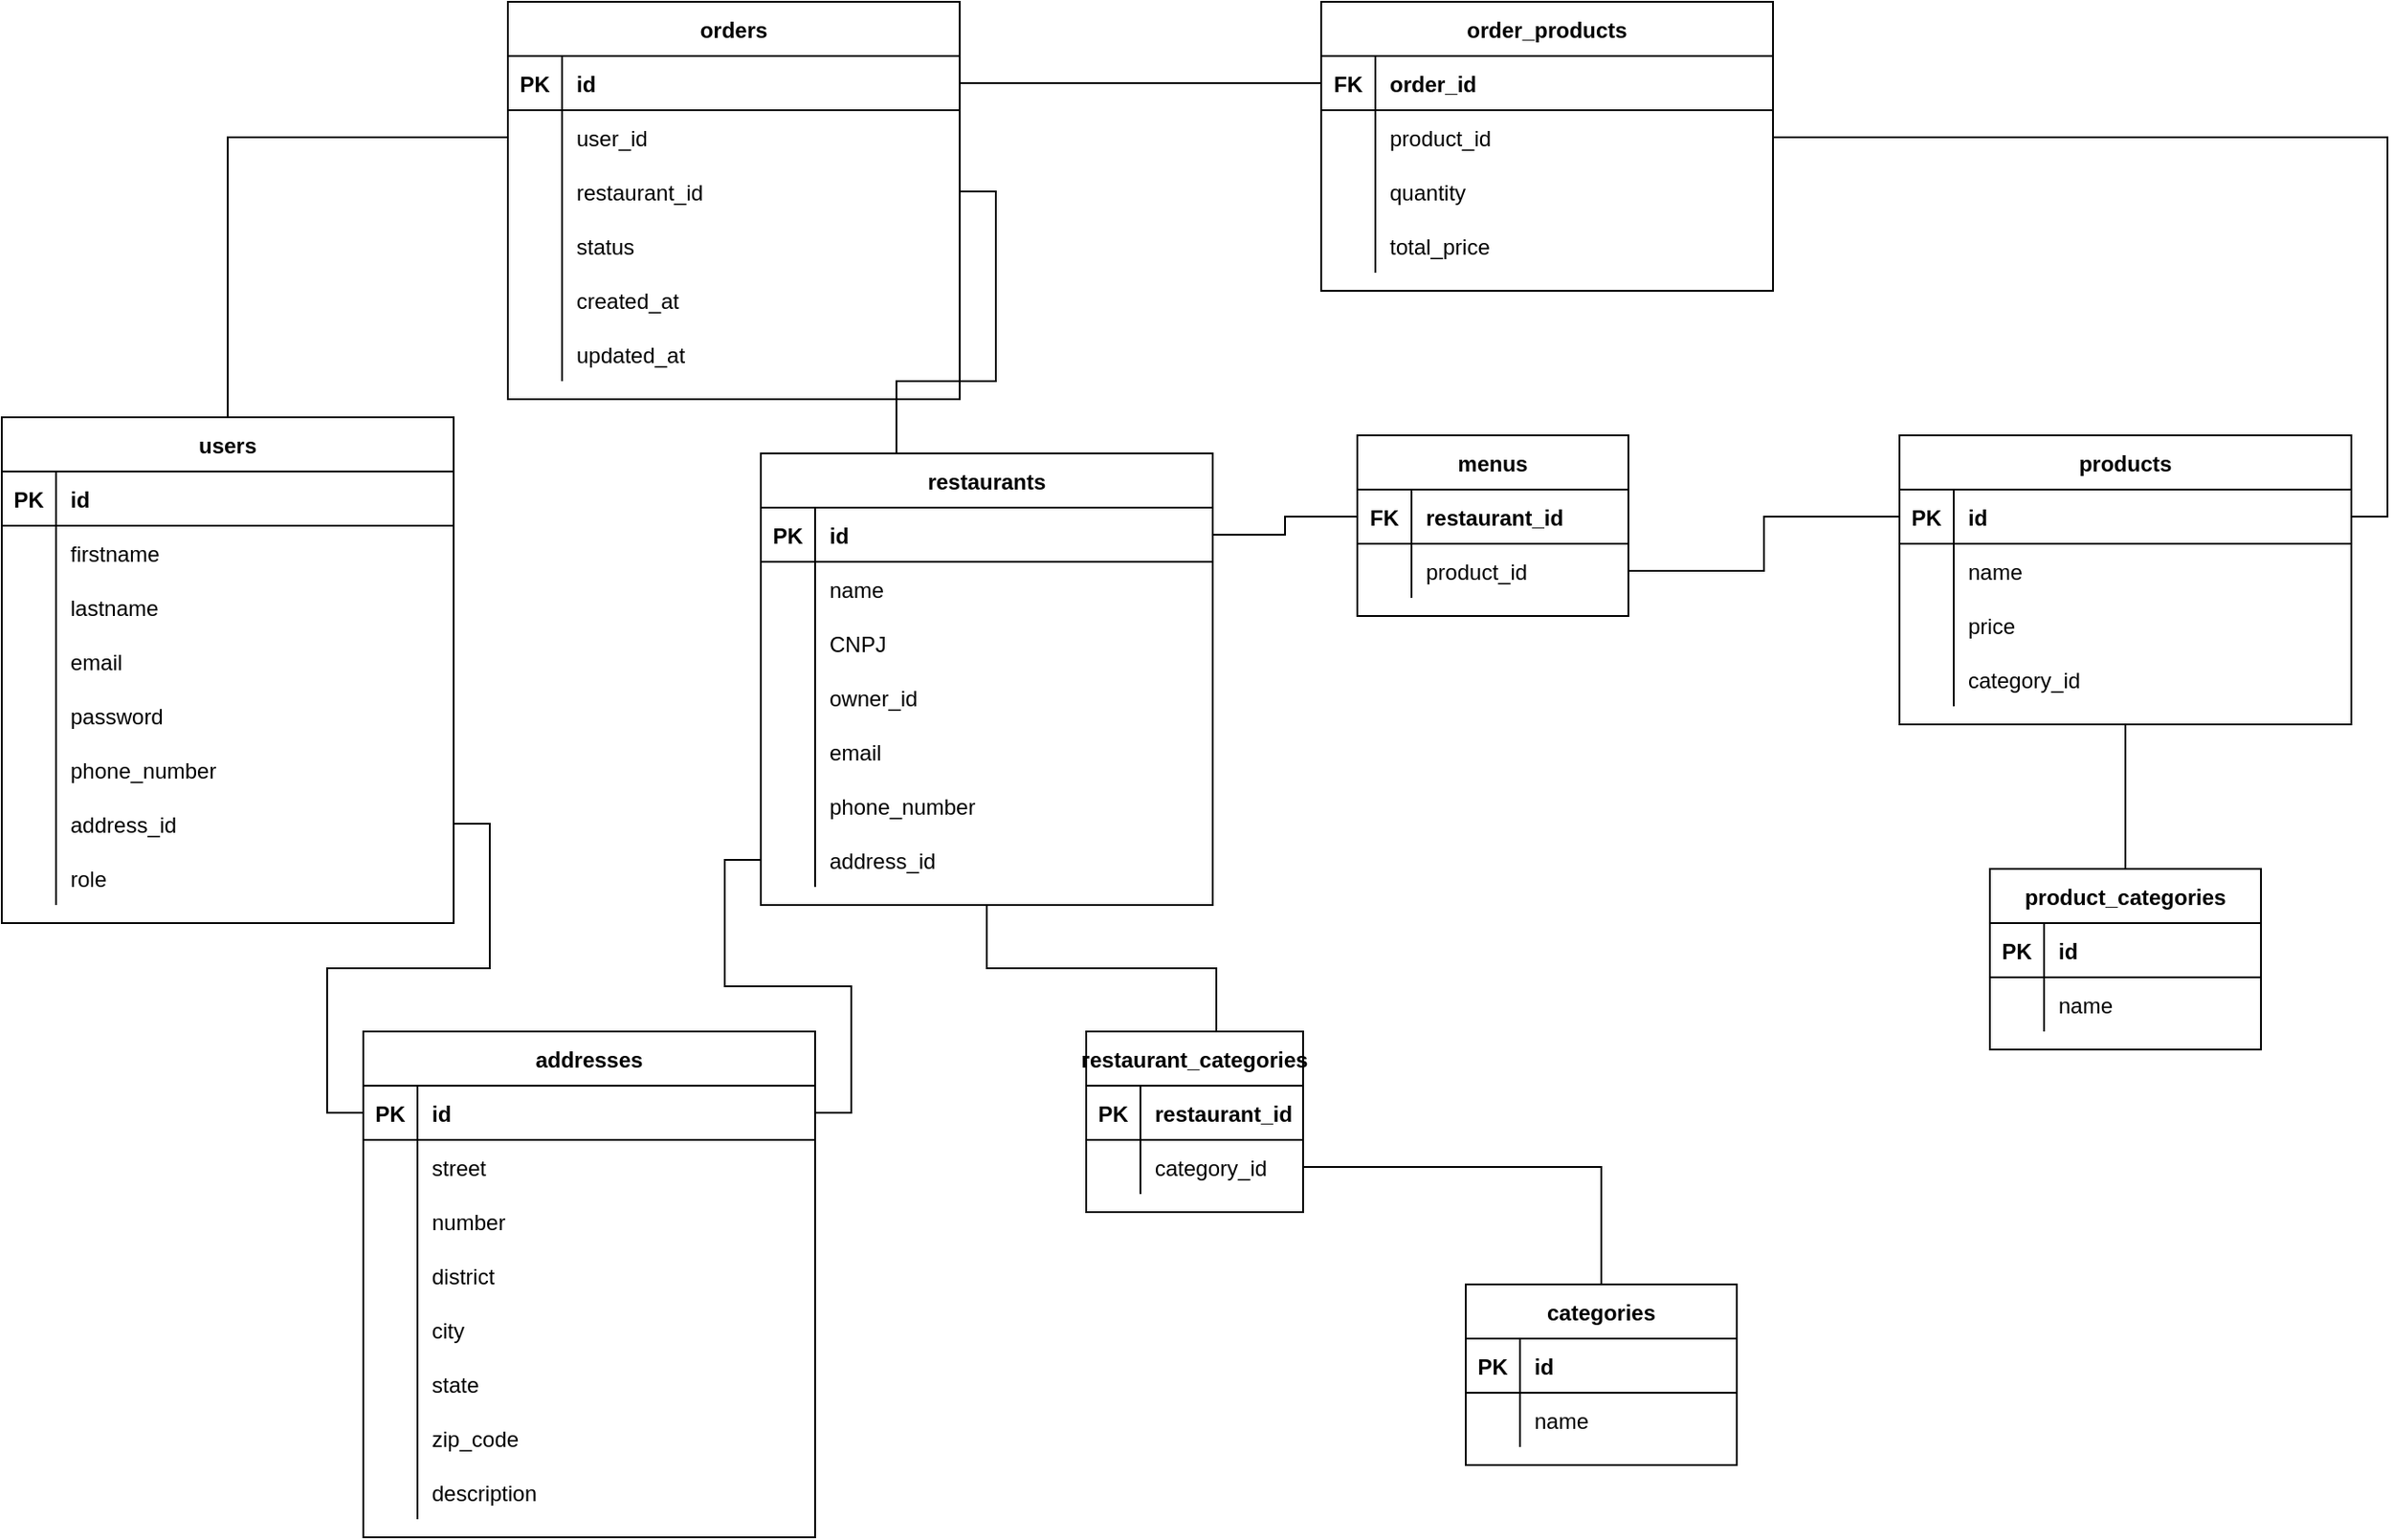 <mxfile version="20.3.0" type="device"><diagram id="R2lEEEUBdFMjLlhIrx00" name="Page-1"><mxGraphModel dx="1673" dy="2038" grid="1" gridSize="10" guides="1" tooltips="1" connect="1" arrows="1" fold="1" page="1" pageScale="1" pageWidth="850" pageHeight="1100" math="0" shadow="0" extFonts="Permanent Marker^https://fonts.googleapis.com/css?family=Permanent+Marker"><root><mxCell id="0"/><mxCell id="1" parent="0"/><mxCell id="rzgzileHoGZaPPYOaRxn-5" style="edgeStyle=orthogonalEdgeStyle;rounded=0;orthogonalLoop=1;jettySize=auto;html=1;exitX=0.5;exitY=0;exitDx=0;exitDy=0;entryX=0;entryY=0.5;entryDx=0;entryDy=0;endArrow=none;endFill=0;" parent="1" source="C-vyLk0tnHw3VtMMgP7b-23" target="EgEjOuMI5N8hyrf9EpRV-122" edge="1"><mxGeometry relative="1" as="geometry"/></mxCell><mxCell id="C-vyLk0tnHw3VtMMgP7b-23" value="users" style="shape=table;startSize=30;container=1;collapsible=1;childLayout=tableLayout;fixedRows=1;rowLines=0;fontStyle=1;align=center;resizeLast=1;" parent="1" vertex="1"><mxGeometry x="120" y="120" width="250" height="280" as="geometry"/></mxCell><mxCell id="C-vyLk0tnHw3VtMMgP7b-24" value="" style="shape=partialRectangle;collapsible=0;dropTarget=0;pointerEvents=0;fillColor=none;points=[[0,0.5],[1,0.5]];portConstraint=eastwest;top=0;left=0;right=0;bottom=1;" parent="C-vyLk0tnHw3VtMMgP7b-23" vertex="1"><mxGeometry y="30" width="250" height="30" as="geometry"/></mxCell><mxCell id="C-vyLk0tnHw3VtMMgP7b-25" value="PK" style="shape=partialRectangle;overflow=hidden;connectable=0;fillColor=none;top=0;left=0;bottom=0;right=0;fontStyle=1;" parent="C-vyLk0tnHw3VtMMgP7b-24" vertex="1"><mxGeometry width="30" height="30" as="geometry"><mxRectangle width="30" height="30" as="alternateBounds"/></mxGeometry></mxCell><mxCell id="C-vyLk0tnHw3VtMMgP7b-26" value="id" style="shape=partialRectangle;overflow=hidden;connectable=0;fillColor=none;top=0;left=0;bottom=0;right=0;align=left;spacingLeft=6;fontStyle=1;" parent="C-vyLk0tnHw3VtMMgP7b-24" vertex="1"><mxGeometry x="30" width="220" height="30" as="geometry"><mxRectangle width="220" height="30" as="alternateBounds"/></mxGeometry></mxCell><mxCell id="C-vyLk0tnHw3VtMMgP7b-27" value="" style="shape=partialRectangle;collapsible=0;dropTarget=0;pointerEvents=0;fillColor=none;points=[[0,0.5],[1,0.5]];portConstraint=eastwest;top=0;left=0;right=0;bottom=0;" parent="C-vyLk0tnHw3VtMMgP7b-23" vertex="1"><mxGeometry y="60" width="250" height="30" as="geometry"/></mxCell><mxCell id="C-vyLk0tnHw3VtMMgP7b-28" value="" style="shape=partialRectangle;overflow=hidden;connectable=0;fillColor=none;top=0;left=0;bottom=0;right=0;" parent="C-vyLk0tnHw3VtMMgP7b-27" vertex="1"><mxGeometry width="30" height="30" as="geometry"><mxRectangle width="30" height="30" as="alternateBounds"/></mxGeometry></mxCell><mxCell id="C-vyLk0tnHw3VtMMgP7b-29" value="firstname" style="shape=partialRectangle;overflow=hidden;connectable=0;fillColor=none;top=0;left=0;bottom=0;right=0;align=left;spacingLeft=6;" parent="C-vyLk0tnHw3VtMMgP7b-27" vertex="1"><mxGeometry x="30" width="220" height="30" as="geometry"><mxRectangle width="220" height="30" as="alternateBounds"/></mxGeometry></mxCell><mxCell id="EgEjOuMI5N8hyrf9EpRV-8" value="" style="shape=partialRectangle;collapsible=0;dropTarget=0;pointerEvents=0;fillColor=none;points=[[0,0.5],[1,0.5]];portConstraint=eastwest;top=0;left=0;right=0;bottom=0;" parent="C-vyLk0tnHw3VtMMgP7b-23" vertex="1"><mxGeometry y="90" width="250" height="30" as="geometry"/></mxCell><mxCell id="EgEjOuMI5N8hyrf9EpRV-9" value="" style="shape=partialRectangle;overflow=hidden;connectable=0;fillColor=none;top=0;left=0;bottom=0;right=0;" parent="EgEjOuMI5N8hyrf9EpRV-8" vertex="1"><mxGeometry width="30" height="30" as="geometry"><mxRectangle width="30" height="30" as="alternateBounds"/></mxGeometry></mxCell><mxCell id="EgEjOuMI5N8hyrf9EpRV-10" value="lastname" style="shape=partialRectangle;overflow=hidden;connectable=0;fillColor=none;top=0;left=0;bottom=0;right=0;align=left;spacingLeft=6;" parent="EgEjOuMI5N8hyrf9EpRV-8" vertex="1"><mxGeometry x="30" width="220" height="30" as="geometry"><mxRectangle width="220" height="30" as="alternateBounds"/></mxGeometry></mxCell><mxCell id="EgEjOuMI5N8hyrf9EpRV-14" value="" style="shape=partialRectangle;collapsible=0;dropTarget=0;pointerEvents=0;fillColor=none;points=[[0,0.5],[1,0.5]];portConstraint=eastwest;top=0;left=0;right=0;bottom=0;" parent="C-vyLk0tnHw3VtMMgP7b-23" vertex="1"><mxGeometry y="120" width="250" height="30" as="geometry"/></mxCell><mxCell id="EgEjOuMI5N8hyrf9EpRV-15" value="" style="shape=partialRectangle;overflow=hidden;connectable=0;fillColor=none;top=0;left=0;bottom=0;right=0;" parent="EgEjOuMI5N8hyrf9EpRV-14" vertex="1"><mxGeometry width="30" height="30" as="geometry"><mxRectangle width="30" height="30" as="alternateBounds"/></mxGeometry></mxCell><mxCell id="EgEjOuMI5N8hyrf9EpRV-16" value="email" style="shape=partialRectangle;overflow=hidden;connectable=0;fillColor=none;top=0;left=0;bottom=0;right=0;align=left;spacingLeft=6;" parent="EgEjOuMI5N8hyrf9EpRV-14" vertex="1"><mxGeometry x="30" width="220" height="30" as="geometry"><mxRectangle width="220" height="30" as="alternateBounds"/></mxGeometry></mxCell><mxCell id="EgEjOuMI5N8hyrf9EpRV-17" value="" style="shape=partialRectangle;collapsible=0;dropTarget=0;pointerEvents=0;fillColor=none;points=[[0,0.5],[1,0.5]];portConstraint=eastwest;top=0;left=0;right=0;bottom=0;" parent="C-vyLk0tnHw3VtMMgP7b-23" vertex="1"><mxGeometry y="150" width="250" height="30" as="geometry"/></mxCell><mxCell id="EgEjOuMI5N8hyrf9EpRV-18" value="" style="shape=partialRectangle;overflow=hidden;connectable=0;fillColor=none;top=0;left=0;bottom=0;right=0;" parent="EgEjOuMI5N8hyrf9EpRV-17" vertex="1"><mxGeometry width="30" height="30" as="geometry"><mxRectangle width="30" height="30" as="alternateBounds"/></mxGeometry></mxCell><mxCell id="EgEjOuMI5N8hyrf9EpRV-19" value="password" style="shape=partialRectangle;overflow=hidden;connectable=0;fillColor=none;top=0;left=0;bottom=0;right=0;align=left;spacingLeft=6;" parent="EgEjOuMI5N8hyrf9EpRV-17" vertex="1"><mxGeometry x="30" width="220" height="30" as="geometry"><mxRectangle width="220" height="30" as="alternateBounds"/></mxGeometry></mxCell><mxCell id="EgEjOuMI5N8hyrf9EpRV-67" value="" style="shape=partialRectangle;collapsible=0;dropTarget=0;pointerEvents=0;fillColor=none;points=[[0,0.5],[1,0.5]];portConstraint=eastwest;top=0;left=0;right=0;bottom=0;" parent="C-vyLk0tnHw3VtMMgP7b-23" vertex="1"><mxGeometry y="180" width="250" height="30" as="geometry"/></mxCell><mxCell id="EgEjOuMI5N8hyrf9EpRV-68" value="" style="shape=partialRectangle;overflow=hidden;connectable=0;fillColor=none;top=0;left=0;bottom=0;right=0;" parent="EgEjOuMI5N8hyrf9EpRV-67" vertex="1"><mxGeometry width="30" height="30" as="geometry"><mxRectangle width="30" height="30" as="alternateBounds"/></mxGeometry></mxCell><mxCell id="EgEjOuMI5N8hyrf9EpRV-69" value="phone_number" style="shape=partialRectangle;overflow=hidden;connectable=0;fillColor=none;top=0;left=0;bottom=0;right=0;align=left;spacingLeft=6;" parent="EgEjOuMI5N8hyrf9EpRV-67" vertex="1"><mxGeometry x="30" width="220" height="30" as="geometry"><mxRectangle width="220" height="30" as="alternateBounds"/></mxGeometry></mxCell><mxCell id="EgEjOuMI5N8hyrf9EpRV-20" value="" style="shape=partialRectangle;collapsible=0;dropTarget=0;pointerEvents=0;fillColor=none;points=[[0,0.5],[1,0.5]];portConstraint=eastwest;top=0;left=0;right=0;bottom=0;" parent="C-vyLk0tnHw3VtMMgP7b-23" vertex="1"><mxGeometry y="210" width="250" height="30" as="geometry"/></mxCell><mxCell id="EgEjOuMI5N8hyrf9EpRV-21" value="" style="shape=partialRectangle;overflow=hidden;connectable=0;fillColor=none;top=0;left=0;bottom=0;right=0;" parent="EgEjOuMI5N8hyrf9EpRV-20" vertex="1"><mxGeometry width="30" height="30" as="geometry"><mxRectangle width="30" height="30" as="alternateBounds"/></mxGeometry></mxCell><mxCell id="EgEjOuMI5N8hyrf9EpRV-22" value="address_id" style="shape=partialRectangle;overflow=hidden;connectable=0;fillColor=none;top=0;left=0;bottom=0;right=0;align=left;spacingLeft=6;" parent="EgEjOuMI5N8hyrf9EpRV-20" vertex="1"><mxGeometry x="30" width="220" height="30" as="geometry"><mxRectangle width="220" height="30" as="alternateBounds"/></mxGeometry></mxCell><mxCell id="EgEjOuMI5N8hyrf9EpRV-42" value="" style="shape=partialRectangle;collapsible=0;dropTarget=0;pointerEvents=0;fillColor=none;points=[[0,0.5],[1,0.5]];portConstraint=eastwest;top=0;left=0;right=0;bottom=0;" parent="C-vyLk0tnHw3VtMMgP7b-23" vertex="1"><mxGeometry y="240" width="250" height="30" as="geometry"/></mxCell><mxCell id="EgEjOuMI5N8hyrf9EpRV-43" value="" style="shape=partialRectangle;overflow=hidden;connectable=0;fillColor=none;top=0;left=0;bottom=0;right=0;" parent="EgEjOuMI5N8hyrf9EpRV-42" vertex="1"><mxGeometry width="30" height="30" as="geometry"><mxRectangle width="30" height="30" as="alternateBounds"/></mxGeometry></mxCell><mxCell id="EgEjOuMI5N8hyrf9EpRV-44" value="role" style="shape=partialRectangle;overflow=hidden;connectable=0;fillColor=none;top=0;left=0;bottom=0;right=0;align=left;spacingLeft=6;" parent="EgEjOuMI5N8hyrf9EpRV-42" vertex="1"><mxGeometry x="30" width="220" height="30" as="geometry"><mxRectangle width="220" height="30" as="alternateBounds"/></mxGeometry></mxCell><mxCell id="rzgzileHoGZaPPYOaRxn-4" style="edgeStyle=orthogonalEdgeStyle;rounded=0;orthogonalLoop=1;jettySize=auto;html=1;entryX=1;entryY=0.5;entryDx=0;entryDy=0;endArrow=none;endFill=0;" parent="1" source="EgEjOuMI5N8hyrf9EpRV-23" target="EgEjOuMI5N8hyrf9EpRV-125" edge="1"><mxGeometry relative="1" as="geometry"><Array as="points"><mxPoint x="615" y="100"/><mxPoint x="670" y="100"/><mxPoint x="670" y="-5"/></Array></mxGeometry></mxCell><mxCell id="EgEjOuMI5N8hyrf9EpRV-23" value="restaurants" style="shape=table;startSize=30;container=1;collapsible=1;childLayout=tableLayout;fixedRows=1;rowLines=0;fontStyle=1;align=center;resizeLast=1;" parent="1" vertex="1"><mxGeometry x="540" y="140" width="250" height="250" as="geometry"/></mxCell><mxCell id="EgEjOuMI5N8hyrf9EpRV-24" value="" style="shape=partialRectangle;collapsible=0;dropTarget=0;pointerEvents=0;fillColor=none;points=[[0,0.5],[1,0.5]];portConstraint=eastwest;top=0;left=0;right=0;bottom=1;" parent="EgEjOuMI5N8hyrf9EpRV-23" vertex="1"><mxGeometry y="30" width="250" height="30" as="geometry"/></mxCell><mxCell id="EgEjOuMI5N8hyrf9EpRV-25" value="PK" style="shape=partialRectangle;overflow=hidden;connectable=0;fillColor=none;top=0;left=0;bottom=0;right=0;fontStyle=1;" parent="EgEjOuMI5N8hyrf9EpRV-24" vertex="1"><mxGeometry width="30" height="30" as="geometry"><mxRectangle width="30" height="30" as="alternateBounds"/></mxGeometry></mxCell><mxCell id="EgEjOuMI5N8hyrf9EpRV-26" value="id" style="shape=partialRectangle;overflow=hidden;connectable=0;fillColor=none;top=0;left=0;bottom=0;right=0;align=left;spacingLeft=6;fontStyle=1;" parent="EgEjOuMI5N8hyrf9EpRV-24" vertex="1"><mxGeometry x="30" width="220" height="30" as="geometry"><mxRectangle width="220" height="30" as="alternateBounds"/></mxGeometry></mxCell><mxCell id="EgEjOuMI5N8hyrf9EpRV-27" value="" style="shape=partialRectangle;collapsible=0;dropTarget=0;pointerEvents=0;fillColor=none;points=[[0,0.5],[1,0.5]];portConstraint=eastwest;top=0;left=0;right=0;bottom=0;" parent="EgEjOuMI5N8hyrf9EpRV-23" vertex="1"><mxGeometry y="60" width="250" height="30" as="geometry"/></mxCell><mxCell id="EgEjOuMI5N8hyrf9EpRV-28" value="" style="shape=partialRectangle;overflow=hidden;connectable=0;fillColor=none;top=0;left=0;bottom=0;right=0;" parent="EgEjOuMI5N8hyrf9EpRV-27" vertex="1"><mxGeometry width="30" height="30" as="geometry"><mxRectangle width="30" height="30" as="alternateBounds"/></mxGeometry></mxCell><mxCell id="EgEjOuMI5N8hyrf9EpRV-29" value="name" style="shape=partialRectangle;overflow=hidden;connectable=0;fillColor=none;top=0;left=0;bottom=0;right=0;align=left;spacingLeft=6;" parent="EgEjOuMI5N8hyrf9EpRV-27" vertex="1"><mxGeometry x="30" width="220" height="30" as="geometry"><mxRectangle width="220" height="30" as="alternateBounds"/></mxGeometry></mxCell><mxCell id="H_uvwQgKl3v41xnYVBJ9-12" value="" style="shape=partialRectangle;collapsible=0;dropTarget=0;pointerEvents=0;fillColor=none;points=[[0,0.5],[1,0.5]];portConstraint=eastwest;top=0;left=0;right=0;bottom=0;" vertex="1" parent="EgEjOuMI5N8hyrf9EpRV-23"><mxGeometry y="90" width="250" height="30" as="geometry"/></mxCell><mxCell id="H_uvwQgKl3v41xnYVBJ9-13" value="" style="shape=partialRectangle;overflow=hidden;connectable=0;fillColor=none;top=0;left=0;bottom=0;right=0;" vertex="1" parent="H_uvwQgKl3v41xnYVBJ9-12"><mxGeometry width="30" height="30" as="geometry"><mxRectangle width="30" height="30" as="alternateBounds"/></mxGeometry></mxCell><mxCell id="H_uvwQgKl3v41xnYVBJ9-14" value="CNPJ" style="shape=partialRectangle;overflow=hidden;connectable=0;fillColor=none;top=0;left=0;bottom=0;right=0;align=left;spacingLeft=6;" vertex="1" parent="H_uvwQgKl3v41xnYVBJ9-12"><mxGeometry x="30" width="220" height="30" as="geometry"><mxRectangle width="220" height="30" as="alternateBounds"/></mxGeometry></mxCell><mxCell id="EgEjOuMI5N8hyrf9EpRV-30" value="" style="shape=partialRectangle;collapsible=0;dropTarget=0;pointerEvents=0;fillColor=none;points=[[0,0.5],[1,0.5]];portConstraint=eastwest;top=0;left=0;right=0;bottom=0;" parent="EgEjOuMI5N8hyrf9EpRV-23" vertex="1"><mxGeometry y="120" width="250" height="30" as="geometry"/></mxCell><mxCell id="EgEjOuMI5N8hyrf9EpRV-31" value="" style="shape=partialRectangle;overflow=hidden;connectable=0;fillColor=none;top=0;left=0;bottom=0;right=0;" parent="EgEjOuMI5N8hyrf9EpRV-30" vertex="1"><mxGeometry width="30" height="30" as="geometry"><mxRectangle width="30" height="30" as="alternateBounds"/></mxGeometry></mxCell><mxCell id="EgEjOuMI5N8hyrf9EpRV-32" value="owner_id" style="shape=partialRectangle;overflow=hidden;connectable=0;fillColor=none;top=0;left=0;bottom=0;right=0;align=left;spacingLeft=6;" parent="EgEjOuMI5N8hyrf9EpRV-30" vertex="1"><mxGeometry x="30" width="220" height="30" as="geometry"><mxRectangle width="220" height="30" as="alternateBounds"/></mxGeometry></mxCell><mxCell id="EgEjOuMI5N8hyrf9EpRV-33" value="" style="shape=partialRectangle;collapsible=0;dropTarget=0;pointerEvents=0;fillColor=none;points=[[0,0.5],[1,0.5]];portConstraint=eastwest;top=0;left=0;right=0;bottom=0;" parent="EgEjOuMI5N8hyrf9EpRV-23" vertex="1"><mxGeometry y="150" width="250" height="30" as="geometry"/></mxCell><mxCell id="EgEjOuMI5N8hyrf9EpRV-34" value="" style="shape=partialRectangle;overflow=hidden;connectable=0;fillColor=none;top=0;left=0;bottom=0;right=0;" parent="EgEjOuMI5N8hyrf9EpRV-33" vertex="1"><mxGeometry width="30" height="30" as="geometry"><mxRectangle width="30" height="30" as="alternateBounds"/></mxGeometry></mxCell><mxCell id="EgEjOuMI5N8hyrf9EpRV-35" value="email" style="shape=partialRectangle;overflow=hidden;connectable=0;fillColor=none;top=0;left=0;bottom=0;right=0;align=left;spacingLeft=6;" parent="EgEjOuMI5N8hyrf9EpRV-33" vertex="1"><mxGeometry x="30" width="220" height="30" as="geometry"><mxRectangle width="220" height="30" as="alternateBounds"/></mxGeometry></mxCell><mxCell id="EgEjOuMI5N8hyrf9EpRV-36" value="" style="shape=partialRectangle;collapsible=0;dropTarget=0;pointerEvents=0;fillColor=none;points=[[0,0.5],[1,0.5]];portConstraint=eastwest;top=0;left=0;right=0;bottom=0;" parent="EgEjOuMI5N8hyrf9EpRV-23" vertex="1"><mxGeometry y="180" width="250" height="30" as="geometry"/></mxCell><mxCell id="EgEjOuMI5N8hyrf9EpRV-37" value="" style="shape=partialRectangle;overflow=hidden;connectable=0;fillColor=none;top=0;left=0;bottom=0;right=0;" parent="EgEjOuMI5N8hyrf9EpRV-36" vertex="1"><mxGeometry width="30" height="30" as="geometry"><mxRectangle width="30" height="30" as="alternateBounds"/></mxGeometry></mxCell><mxCell id="EgEjOuMI5N8hyrf9EpRV-38" value="phone_number" style="shape=partialRectangle;overflow=hidden;connectable=0;fillColor=none;top=0;left=0;bottom=0;right=0;align=left;spacingLeft=6;" parent="EgEjOuMI5N8hyrf9EpRV-36" vertex="1"><mxGeometry x="30" width="220" height="30" as="geometry"><mxRectangle width="220" height="30" as="alternateBounds"/></mxGeometry></mxCell><mxCell id="EgEjOuMI5N8hyrf9EpRV-39" value="" style="shape=partialRectangle;collapsible=0;dropTarget=0;pointerEvents=0;fillColor=none;points=[[0,0.5],[1,0.5]];portConstraint=eastwest;top=0;left=0;right=0;bottom=0;" parent="EgEjOuMI5N8hyrf9EpRV-23" vertex="1"><mxGeometry y="210" width="250" height="30" as="geometry"/></mxCell><mxCell id="EgEjOuMI5N8hyrf9EpRV-40" value="" style="shape=partialRectangle;overflow=hidden;connectable=0;fillColor=none;top=0;left=0;bottom=0;right=0;" parent="EgEjOuMI5N8hyrf9EpRV-39" vertex="1"><mxGeometry width="30" height="30" as="geometry"><mxRectangle width="30" height="30" as="alternateBounds"/></mxGeometry></mxCell><mxCell id="EgEjOuMI5N8hyrf9EpRV-41" value="address_id" style="shape=partialRectangle;overflow=hidden;connectable=0;fillColor=none;top=0;left=0;bottom=0;right=0;align=left;spacingLeft=6;" parent="EgEjOuMI5N8hyrf9EpRV-39" vertex="1"><mxGeometry x="30" width="220" height="30" as="geometry"><mxRectangle width="220" height="30" as="alternateBounds"/></mxGeometry></mxCell><mxCell id="EgEjOuMI5N8hyrf9EpRV-45" value="addresses" style="shape=table;startSize=30;container=1;collapsible=1;childLayout=tableLayout;fixedRows=1;rowLines=0;fontStyle=1;align=center;resizeLast=1;" parent="1" vertex="1"><mxGeometry x="320" y="460" width="250" height="280" as="geometry"/></mxCell><mxCell id="EgEjOuMI5N8hyrf9EpRV-46" value="" style="shape=partialRectangle;collapsible=0;dropTarget=0;pointerEvents=0;fillColor=none;points=[[0,0.5],[1,0.5]];portConstraint=eastwest;top=0;left=0;right=0;bottom=1;" parent="EgEjOuMI5N8hyrf9EpRV-45" vertex="1"><mxGeometry y="30" width="250" height="30" as="geometry"/></mxCell><mxCell id="EgEjOuMI5N8hyrf9EpRV-47" value="PK" style="shape=partialRectangle;overflow=hidden;connectable=0;fillColor=none;top=0;left=0;bottom=0;right=0;fontStyle=1;" parent="EgEjOuMI5N8hyrf9EpRV-46" vertex="1"><mxGeometry width="30" height="30" as="geometry"><mxRectangle width="30" height="30" as="alternateBounds"/></mxGeometry></mxCell><mxCell id="EgEjOuMI5N8hyrf9EpRV-48" value="id" style="shape=partialRectangle;overflow=hidden;connectable=0;fillColor=none;top=0;left=0;bottom=0;right=0;align=left;spacingLeft=6;fontStyle=1;" parent="EgEjOuMI5N8hyrf9EpRV-46" vertex="1"><mxGeometry x="30" width="220" height="30" as="geometry"><mxRectangle width="220" height="30" as="alternateBounds"/></mxGeometry></mxCell><mxCell id="EgEjOuMI5N8hyrf9EpRV-49" value="" style="shape=partialRectangle;collapsible=0;dropTarget=0;pointerEvents=0;fillColor=none;points=[[0,0.5],[1,0.5]];portConstraint=eastwest;top=0;left=0;right=0;bottom=0;" parent="EgEjOuMI5N8hyrf9EpRV-45" vertex="1"><mxGeometry y="60" width="250" height="30" as="geometry"/></mxCell><mxCell id="EgEjOuMI5N8hyrf9EpRV-50" value="" style="shape=partialRectangle;overflow=hidden;connectable=0;fillColor=none;top=0;left=0;bottom=0;right=0;" parent="EgEjOuMI5N8hyrf9EpRV-49" vertex="1"><mxGeometry width="30" height="30" as="geometry"><mxRectangle width="30" height="30" as="alternateBounds"/></mxGeometry></mxCell><mxCell id="EgEjOuMI5N8hyrf9EpRV-51" value="street" style="shape=partialRectangle;overflow=hidden;connectable=0;fillColor=none;top=0;left=0;bottom=0;right=0;align=left;spacingLeft=6;" parent="EgEjOuMI5N8hyrf9EpRV-49" vertex="1"><mxGeometry x="30" width="220" height="30" as="geometry"><mxRectangle width="220" height="30" as="alternateBounds"/></mxGeometry></mxCell><mxCell id="EgEjOuMI5N8hyrf9EpRV-52" value="" style="shape=partialRectangle;collapsible=0;dropTarget=0;pointerEvents=0;fillColor=none;points=[[0,0.5],[1,0.5]];portConstraint=eastwest;top=0;left=0;right=0;bottom=0;" parent="EgEjOuMI5N8hyrf9EpRV-45" vertex="1"><mxGeometry y="90" width="250" height="30" as="geometry"/></mxCell><mxCell id="EgEjOuMI5N8hyrf9EpRV-53" value="" style="shape=partialRectangle;overflow=hidden;connectable=0;fillColor=none;top=0;left=0;bottom=0;right=0;" parent="EgEjOuMI5N8hyrf9EpRV-52" vertex="1"><mxGeometry width="30" height="30" as="geometry"><mxRectangle width="30" height="30" as="alternateBounds"/></mxGeometry></mxCell><mxCell id="EgEjOuMI5N8hyrf9EpRV-54" value="number" style="shape=partialRectangle;overflow=hidden;connectable=0;fillColor=none;top=0;left=0;bottom=0;right=0;align=left;spacingLeft=6;" parent="EgEjOuMI5N8hyrf9EpRV-52" vertex="1"><mxGeometry x="30" width="220" height="30" as="geometry"><mxRectangle width="220" height="30" as="alternateBounds"/></mxGeometry></mxCell><mxCell id="EgEjOuMI5N8hyrf9EpRV-55" value="" style="shape=partialRectangle;collapsible=0;dropTarget=0;pointerEvents=0;fillColor=none;points=[[0,0.5],[1,0.5]];portConstraint=eastwest;top=0;left=0;right=0;bottom=0;" parent="EgEjOuMI5N8hyrf9EpRV-45" vertex="1"><mxGeometry y="120" width="250" height="30" as="geometry"/></mxCell><mxCell id="EgEjOuMI5N8hyrf9EpRV-56" value="" style="shape=partialRectangle;overflow=hidden;connectable=0;fillColor=none;top=0;left=0;bottom=0;right=0;" parent="EgEjOuMI5N8hyrf9EpRV-55" vertex="1"><mxGeometry width="30" height="30" as="geometry"><mxRectangle width="30" height="30" as="alternateBounds"/></mxGeometry></mxCell><mxCell id="EgEjOuMI5N8hyrf9EpRV-57" value="district" style="shape=partialRectangle;overflow=hidden;connectable=0;fillColor=none;top=0;left=0;bottom=0;right=0;align=left;spacingLeft=6;" parent="EgEjOuMI5N8hyrf9EpRV-55" vertex="1"><mxGeometry x="30" width="220" height="30" as="geometry"><mxRectangle width="220" height="30" as="alternateBounds"/></mxGeometry></mxCell><mxCell id="EgEjOuMI5N8hyrf9EpRV-58" value="" style="shape=partialRectangle;collapsible=0;dropTarget=0;pointerEvents=0;fillColor=none;points=[[0,0.5],[1,0.5]];portConstraint=eastwest;top=0;left=0;right=0;bottom=0;" parent="EgEjOuMI5N8hyrf9EpRV-45" vertex="1"><mxGeometry y="150" width="250" height="30" as="geometry"/></mxCell><mxCell id="EgEjOuMI5N8hyrf9EpRV-59" value="" style="shape=partialRectangle;overflow=hidden;connectable=0;fillColor=none;top=0;left=0;bottom=0;right=0;" parent="EgEjOuMI5N8hyrf9EpRV-58" vertex="1"><mxGeometry width="30" height="30" as="geometry"><mxRectangle width="30" height="30" as="alternateBounds"/></mxGeometry></mxCell><mxCell id="EgEjOuMI5N8hyrf9EpRV-60" value="city" style="shape=partialRectangle;overflow=hidden;connectable=0;fillColor=none;top=0;left=0;bottom=0;right=0;align=left;spacingLeft=6;" parent="EgEjOuMI5N8hyrf9EpRV-58" vertex="1"><mxGeometry x="30" width="220" height="30" as="geometry"><mxRectangle width="220" height="30" as="alternateBounds"/></mxGeometry></mxCell><mxCell id="EgEjOuMI5N8hyrf9EpRV-61" value="" style="shape=partialRectangle;collapsible=0;dropTarget=0;pointerEvents=0;fillColor=none;points=[[0,0.5],[1,0.5]];portConstraint=eastwest;top=0;left=0;right=0;bottom=0;" parent="EgEjOuMI5N8hyrf9EpRV-45" vertex="1"><mxGeometry y="180" width="250" height="30" as="geometry"/></mxCell><mxCell id="EgEjOuMI5N8hyrf9EpRV-62" value="" style="shape=partialRectangle;overflow=hidden;connectable=0;fillColor=none;top=0;left=0;bottom=0;right=0;" parent="EgEjOuMI5N8hyrf9EpRV-61" vertex="1"><mxGeometry width="30" height="30" as="geometry"><mxRectangle width="30" height="30" as="alternateBounds"/></mxGeometry></mxCell><mxCell id="EgEjOuMI5N8hyrf9EpRV-63" value="state" style="shape=partialRectangle;overflow=hidden;connectable=0;fillColor=none;top=0;left=0;bottom=0;right=0;align=left;spacingLeft=6;" parent="EgEjOuMI5N8hyrf9EpRV-61" vertex="1"><mxGeometry x="30" width="220" height="30" as="geometry"><mxRectangle width="220" height="30" as="alternateBounds"/></mxGeometry></mxCell><mxCell id="H_uvwQgKl3v41xnYVBJ9-1" value="" style="shape=partialRectangle;collapsible=0;dropTarget=0;pointerEvents=0;fillColor=none;points=[[0,0.5],[1,0.5]];portConstraint=eastwest;top=0;left=0;right=0;bottom=0;" vertex="1" parent="EgEjOuMI5N8hyrf9EpRV-45"><mxGeometry y="210" width="250" height="30" as="geometry"/></mxCell><mxCell id="H_uvwQgKl3v41xnYVBJ9-2" value="" style="shape=partialRectangle;overflow=hidden;connectable=0;fillColor=none;top=0;left=0;bottom=0;right=0;" vertex="1" parent="H_uvwQgKl3v41xnYVBJ9-1"><mxGeometry width="30" height="30" as="geometry"><mxRectangle width="30" height="30" as="alternateBounds"/></mxGeometry></mxCell><mxCell id="H_uvwQgKl3v41xnYVBJ9-3" value="zip_code" style="shape=partialRectangle;overflow=hidden;connectable=0;fillColor=none;top=0;left=0;bottom=0;right=0;align=left;spacingLeft=6;" vertex="1" parent="H_uvwQgKl3v41xnYVBJ9-1"><mxGeometry x="30" width="220" height="30" as="geometry"><mxRectangle width="220" height="30" as="alternateBounds"/></mxGeometry></mxCell><mxCell id="EgEjOuMI5N8hyrf9EpRV-64" value="" style="shape=partialRectangle;collapsible=0;dropTarget=0;pointerEvents=0;fillColor=none;points=[[0,0.5],[1,0.5]];portConstraint=eastwest;top=0;left=0;right=0;bottom=0;" parent="EgEjOuMI5N8hyrf9EpRV-45" vertex="1"><mxGeometry y="240" width="250" height="30" as="geometry"/></mxCell><mxCell id="EgEjOuMI5N8hyrf9EpRV-65" value="" style="shape=partialRectangle;overflow=hidden;connectable=0;fillColor=none;top=0;left=0;bottom=0;right=0;" parent="EgEjOuMI5N8hyrf9EpRV-64" vertex="1"><mxGeometry width="30" height="30" as="geometry"><mxRectangle width="30" height="30" as="alternateBounds"/></mxGeometry></mxCell><mxCell id="EgEjOuMI5N8hyrf9EpRV-66" value="description" style="shape=partialRectangle;overflow=hidden;connectable=0;fillColor=none;top=0;left=0;bottom=0;right=0;align=left;spacingLeft=6;" parent="EgEjOuMI5N8hyrf9EpRV-64" vertex="1"><mxGeometry x="30" width="220" height="30" as="geometry"><mxRectangle width="220" height="30" as="alternateBounds"/></mxGeometry></mxCell><mxCell id="EgEjOuMI5N8hyrf9EpRV-70" value="menus" style="shape=table;startSize=30;container=1;collapsible=1;childLayout=tableLayout;fixedRows=1;rowLines=0;fontStyle=1;align=center;resizeLast=1;" parent="1" vertex="1"><mxGeometry x="870" y="130" width="150.0" height="100" as="geometry"/></mxCell><mxCell id="EgEjOuMI5N8hyrf9EpRV-71" value="" style="shape=partialRectangle;collapsible=0;dropTarget=0;pointerEvents=0;fillColor=none;points=[[0,0.5],[1,0.5]];portConstraint=eastwest;top=0;left=0;right=0;bottom=1;" parent="EgEjOuMI5N8hyrf9EpRV-70" vertex="1"><mxGeometry y="30" width="150.0" height="30" as="geometry"/></mxCell><mxCell id="EgEjOuMI5N8hyrf9EpRV-72" value="FK" style="shape=partialRectangle;overflow=hidden;connectable=0;fillColor=none;top=0;left=0;bottom=0;right=0;fontStyle=1;" parent="EgEjOuMI5N8hyrf9EpRV-71" vertex="1"><mxGeometry width="30" height="30" as="geometry"><mxRectangle width="30" height="30" as="alternateBounds"/></mxGeometry></mxCell><mxCell id="EgEjOuMI5N8hyrf9EpRV-73" value="restaurant_id" style="shape=partialRectangle;overflow=hidden;connectable=0;fillColor=none;top=0;left=0;bottom=0;right=0;align=left;spacingLeft=6;fontStyle=1;" parent="EgEjOuMI5N8hyrf9EpRV-71" vertex="1"><mxGeometry x="30" width="120.0" height="30" as="geometry"><mxRectangle width="120.0" height="30" as="alternateBounds"/></mxGeometry></mxCell><mxCell id="EgEjOuMI5N8hyrf9EpRV-74" value="" style="shape=partialRectangle;collapsible=0;dropTarget=0;pointerEvents=0;fillColor=none;points=[[0,0.5],[1,0.5]];portConstraint=eastwest;top=0;left=0;right=0;bottom=0;" parent="EgEjOuMI5N8hyrf9EpRV-70" vertex="1"><mxGeometry y="60" width="150.0" height="30" as="geometry"/></mxCell><mxCell id="EgEjOuMI5N8hyrf9EpRV-75" value="" style="shape=partialRectangle;overflow=hidden;connectable=0;fillColor=none;top=0;left=0;bottom=0;right=0;" parent="EgEjOuMI5N8hyrf9EpRV-74" vertex="1"><mxGeometry width="30" height="30" as="geometry"><mxRectangle width="30" height="30" as="alternateBounds"/></mxGeometry></mxCell><mxCell id="EgEjOuMI5N8hyrf9EpRV-76" value="product_id" style="shape=partialRectangle;overflow=hidden;connectable=0;fillColor=none;top=0;left=0;bottom=0;right=0;align=left;spacingLeft=6;" parent="EgEjOuMI5N8hyrf9EpRV-74" vertex="1"><mxGeometry x="30" width="120.0" height="30" as="geometry"><mxRectangle width="120.0" height="30" as="alternateBounds"/></mxGeometry></mxCell><mxCell id="EgEjOuMI5N8hyrf9EpRV-93" value="order_products" style="shape=table;startSize=30;container=1;collapsible=1;childLayout=tableLayout;fixedRows=1;rowLines=0;fontStyle=1;align=center;resizeLast=1;" parent="1" vertex="1"><mxGeometry x="850" y="-110" width="250" height="160" as="geometry"/></mxCell><mxCell id="EgEjOuMI5N8hyrf9EpRV-94" value="" style="shape=partialRectangle;collapsible=0;dropTarget=0;pointerEvents=0;fillColor=none;points=[[0,0.5],[1,0.5]];portConstraint=eastwest;top=0;left=0;right=0;bottom=1;" parent="EgEjOuMI5N8hyrf9EpRV-93" vertex="1"><mxGeometry y="30" width="250" height="30" as="geometry"/></mxCell><mxCell id="EgEjOuMI5N8hyrf9EpRV-95" value="FK" style="shape=partialRectangle;overflow=hidden;connectable=0;fillColor=none;top=0;left=0;bottom=0;right=0;fontStyle=1;" parent="EgEjOuMI5N8hyrf9EpRV-94" vertex="1"><mxGeometry width="30" height="30" as="geometry"><mxRectangle width="30" height="30" as="alternateBounds"/></mxGeometry></mxCell><mxCell id="EgEjOuMI5N8hyrf9EpRV-96" value="order_id" style="shape=partialRectangle;overflow=hidden;connectable=0;fillColor=none;top=0;left=0;bottom=0;right=0;align=left;spacingLeft=6;fontStyle=1;" parent="EgEjOuMI5N8hyrf9EpRV-94" vertex="1"><mxGeometry x="30" width="220" height="30" as="geometry"><mxRectangle width="220" height="30" as="alternateBounds"/></mxGeometry></mxCell><mxCell id="EgEjOuMI5N8hyrf9EpRV-97" value="" style="shape=partialRectangle;collapsible=0;dropTarget=0;pointerEvents=0;fillColor=none;points=[[0,0.5],[1,0.5]];portConstraint=eastwest;top=0;left=0;right=0;bottom=0;" parent="EgEjOuMI5N8hyrf9EpRV-93" vertex="1"><mxGeometry y="60" width="250" height="30" as="geometry"/></mxCell><mxCell id="EgEjOuMI5N8hyrf9EpRV-98" value="" style="shape=partialRectangle;overflow=hidden;connectable=0;fillColor=none;top=0;left=0;bottom=0;right=0;" parent="EgEjOuMI5N8hyrf9EpRV-97" vertex="1"><mxGeometry width="30" height="30" as="geometry"><mxRectangle width="30" height="30" as="alternateBounds"/></mxGeometry></mxCell><mxCell id="EgEjOuMI5N8hyrf9EpRV-99" value="product_id" style="shape=partialRectangle;overflow=hidden;connectable=0;fillColor=none;top=0;left=0;bottom=0;right=0;align=left;spacingLeft=6;" parent="EgEjOuMI5N8hyrf9EpRV-97" vertex="1"><mxGeometry x="30" width="220" height="30" as="geometry"><mxRectangle width="220" height="30" as="alternateBounds"/></mxGeometry></mxCell><mxCell id="EgEjOuMI5N8hyrf9EpRV-100" value="" style="shape=partialRectangle;collapsible=0;dropTarget=0;pointerEvents=0;fillColor=none;points=[[0,0.5],[1,0.5]];portConstraint=eastwest;top=0;left=0;right=0;bottom=0;" parent="EgEjOuMI5N8hyrf9EpRV-93" vertex="1"><mxGeometry y="90" width="250" height="30" as="geometry"/></mxCell><mxCell id="EgEjOuMI5N8hyrf9EpRV-101" value="" style="shape=partialRectangle;overflow=hidden;connectable=0;fillColor=none;top=0;left=0;bottom=0;right=0;" parent="EgEjOuMI5N8hyrf9EpRV-100" vertex="1"><mxGeometry width="30" height="30" as="geometry"><mxRectangle width="30" height="30" as="alternateBounds"/></mxGeometry></mxCell><mxCell id="EgEjOuMI5N8hyrf9EpRV-102" value="quantity" style="shape=partialRectangle;overflow=hidden;connectable=0;fillColor=none;top=0;left=0;bottom=0;right=0;align=left;spacingLeft=6;" parent="EgEjOuMI5N8hyrf9EpRV-100" vertex="1"><mxGeometry x="30" width="220" height="30" as="geometry"><mxRectangle width="220" height="30" as="alternateBounds"/></mxGeometry></mxCell><mxCell id="EgEjOuMI5N8hyrf9EpRV-149" value="" style="shape=partialRectangle;collapsible=0;dropTarget=0;pointerEvents=0;fillColor=none;points=[[0,0.5],[1,0.5]];portConstraint=eastwest;top=0;left=0;right=0;bottom=0;" parent="EgEjOuMI5N8hyrf9EpRV-93" vertex="1"><mxGeometry y="120" width="250" height="30" as="geometry"/></mxCell><mxCell id="EgEjOuMI5N8hyrf9EpRV-150" value="" style="shape=partialRectangle;overflow=hidden;connectable=0;fillColor=none;top=0;left=0;bottom=0;right=0;" parent="EgEjOuMI5N8hyrf9EpRV-149" vertex="1"><mxGeometry width="30" height="30" as="geometry"><mxRectangle width="30" height="30" as="alternateBounds"/></mxGeometry></mxCell><mxCell id="EgEjOuMI5N8hyrf9EpRV-151" value="total_price" style="shape=partialRectangle;overflow=hidden;connectable=0;fillColor=none;top=0;left=0;bottom=0;right=0;align=left;spacingLeft=6;" parent="EgEjOuMI5N8hyrf9EpRV-149" vertex="1"><mxGeometry x="30" width="220" height="30" as="geometry"><mxRectangle width="220" height="30" as="alternateBounds"/></mxGeometry></mxCell><mxCell id="EgEjOuMI5N8hyrf9EpRV-103" value="products" style="shape=table;startSize=30;container=1;collapsible=1;childLayout=tableLayout;fixedRows=1;rowLines=0;fontStyle=1;align=center;resizeLast=1;" parent="1" vertex="1"><mxGeometry x="1170" y="130" width="250" height="160" as="geometry"/></mxCell><mxCell id="EgEjOuMI5N8hyrf9EpRV-104" value="" style="shape=partialRectangle;collapsible=0;dropTarget=0;pointerEvents=0;fillColor=none;points=[[0,0.5],[1,0.5]];portConstraint=eastwest;top=0;left=0;right=0;bottom=1;" parent="EgEjOuMI5N8hyrf9EpRV-103" vertex="1"><mxGeometry y="30" width="250" height="30" as="geometry"/></mxCell><mxCell id="EgEjOuMI5N8hyrf9EpRV-105" value="PK" style="shape=partialRectangle;overflow=hidden;connectable=0;fillColor=none;top=0;left=0;bottom=0;right=0;fontStyle=1;" parent="EgEjOuMI5N8hyrf9EpRV-104" vertex="1"><mxGeometry width="30" height="30" as="geometry"><mxRectangle width="30" height="30" as="alternateBounds"/></mxGeometry></mxCell><mxCell id="EgEjOuMI5N8hyrf9EpRV-106" value="id" style="shape=partialRectangle;overflow=hidden;connectable=0;fillColor=none;top=0;left=0;bottom=0;right=0;align=left;spacingLeft=6;fontStyle=1;" parent="EgEjOuMI5N8hyrf9EpRV-104" vertex="1"><mxGeometry x="30" width="220" height="30" as="geometry"><mxRectangle width="220" height="30" as="alternateBounds"/></mxGeometry></mxCell><mxCell id="EgEjOuMI5N8hyrf9EpRV-107" value="" style="shape=partialRectangle;collapsible=0;dropTarget=0;pointerEvents=0;fillColor=none;points=[[0,0.5],[1,0.5]];portConstraint=eastwest;top=0;left=0;right=0;bottom=0;" parent="EgEjOuMI5N8hyrf9EpRV-103" vertex="1"><mxGeometry y="60" width="250" height="30" as="geometry"/></mxCell><mxCell id="EgEjOuMI5N8hyrf9EpRV-108" value="" style="shape=partialRectangle;overflow=hidden;connectable=0;fillColor=none;top=0;left=0;bottom=0;right=0;" parent="EgEjOuMI5N8hyrf9EpRV-107" vertex="1"><mxGeometry width="30" height="30" as="geometry"><mxRectangle width="30" height="30" as="alternateBounds"/></mxGeometry></mxCell><mxCell id="EgEjOuMI5N8hyrf9EpRV-109" value="name" style="shape=partialRectangle;overflow=hidden;connectable=0;fillColor=none;top=0;left=0;bottom=0;right=0;align=left;spacingLeft=6;" parent="EgEjOuMI5N8hyrf9EpRV-107" vertex="1"><mxGeometry x="30" width="220" height="30" as="geometry"><mxRectangle width="220" height="30" as="alternateBounds"/></mxGeometry></mxCell><mxCell id="EgEjOuMI5N8hyrf9EpRV-110" value="" style="shape=partialRectangle;collapsible=0;dropTarget=0;pointerEvents=0;fillColor=none;points=[[0,0.5],[1,0.5]];portConstraint=eastwest;top=0;left=0;right=0;bottom=0;" parent="EgEjOuMI5N8hyrf9EpRV-103" vertex="1"><mxGeometry y="90" width="250" height="30" as="geometry"/></mxCell><mxCell id="EgEjOuMI5N8hyrf9EpRV-111" value="" style="shape=partialRectangle;overflow=hidden;connectable=0;fillColor=none;top=0;left=0;bottom=0;right=0;" parent="EgEjOuMI5N8hyrf9EpRV-110" vertex="1"><mxGeometry width="30" height="30" as="geometry"><mxRectangle width="30" height="30" as="alternateBounds"/></mxGeometry></mxCell><mxCell id="EgEjOuMI5N8hyrf9EpRV-112" value="price" style="shape=partialRectangle;overflow=hidden;connectable=0;fillColor=none;top=0;left=0;bottom=0;right=0;align=left;spacingLeft=6;" parent="EgEjOuMI5N8hyrf9EpRV-110" vertex="1"><mxGeometry x="30" width="220" height="30" as="geometry"><mxRectangle width="220" height="30" as="alternateBounds"/></mxGeometry></mxCell><mxCell id="rzgzileHoGZaPPYOaRxn-21" value="" style="shape=partialRectangle;collapsible=0;dropTarget=0;pointerEvents=0;fillColor=none;points=[[0,0.5],[1,0.5]];portConstraint=eastwest;top=0;left=0;right=0;bottom=0;" parent="EgEjOuMI5N8hyrf9EpRV-103" vertex="1"><mxGeometry y="120" width="250" height="30" as="geometry"/></mxCell><mxCell id="rzgzileHoGZaPPYOaRxn-22" value="" style="shape=partialRectangle;overflow=hidden;connectable=0;fillColor=none;top=0;left=0;bottom=0;right=0;" parent="rzgzileHoGZaPPYOaRxn-21" vertex="1"><mxGeometry width="30" height="30" as="geometry"><mxRectangle width="30" height="30" as="alternateBounds"/></mxGeometry></mxCell><mxCell id="rzgzileHoGZaPPYOaRxn-23" value="category_id" style="shape=partialRectangle;overflow=hidden;connectable=0;fillColor=none;top=0;left=0;bottom=0;right=0;align=left;spacingLeft=6;" parent="rzgzileHoGZaPPYOaRxn-21" vertex="1"><mxGeometry x="30" width="220" height="30" as="geometry"><mxRectangle width="220" height="30" as="alternateBounds"/></mxGeometry></mxCell><mxCell id="EgEjOuMI5N8hyrf9EpRV-114" style="edgeStyle=orthogonalEdgeStyle;rounded=0;orthogonalLoop=1;jettySize=auto;html=1;entryX=0;entryY=0.5;entryDx=0;entryDy=0;endArrow=none;endFill=0;" parent="1" source="EgEjOuMI5N8hyrf9EpRV-24" target="EgEjOuMI5N8hyrf9EpRV-71" edge="1"><mxGeometry relative="1" as="geometry"/></mxCell><mxCell id="EgEjOuMI5N8hyrf9EpRV-116" style="edgeStyle=orthogonalEdgeStyle;rounded=0;orthogonalLoop=1;jettySize=auto;html=1;endArrow=none;endFill=0;" parent="1" source="EgEjOuMI5N8hyrf9EpRV-74" target="EgEjOuMI5N8hyrf9EpRV-104" edge="1"><mxGeometry relative="1" as="geometry"/></mxCell><mxCell id="EgEjOuMI5N8hyrf9EpRV-117" style="edgeStyle=orthogonalEdgeStyle;rounded=0;orthogonalLoop=1;jettySize=auto;html=1;exitX=1;exitY=0.5;exitDx=0;exitDy=0;entryX=1;entryY=0.5;entryDx=0;entryDy=0;endArrow=none;endFill=0;" parent="1" source="EgEjOuMI5N8hyrf9EpRV-104" target="EgEjOuMI5N8hyrf9EpRV-97" edge="1"><mxGeometry relative="1" as="geometry"/></mxCell><mxCell id="EgEjOuMI5N8hyrf9EpRV-118" value="orders" style="shape=table;startSize=30;container=1;collapsible=1;childLayout=tableLayout;fixedRows=1;rowLines=0;fontStyle=1;align=center;resizeLast=1;" parent="1" vertex="1"><mxGeometry x="400" y="-110" width="250" height="220" as="geometry"/></mxCell><mxCell id="EgEjOuMI5N8hyrf9EpRV-119" value="" style="shape=partialRectangle;collapsible=0;dropTarget=0;pointerEvents=0;fillColor=none;points=[[0,0.5],[1,0.5]];portConstraint=eastwest;top=0;left=0;right=0;bottom=1;" parent="EgEjOuMI5N8hyrf9EpRV-118" vertex="1"><mxGeometry y="30" width="250" height="30" as="geometry"/></mxCell><mxCell id="EgEjOuMI5N8hyrf9EpRV-120" value="PK" style="shape=partialRectangle;overflow=hidden;connectable=0;fillColor=none;top=0;left=0;bottom=0;right=0;fontStyle=1;" parent="EgEjOuMI5N8hyrf9EpRV-119" vertex="1"><mxGeometry width="30" height="30" as="geometry"><mxRectangle width="30" height="30" as="alternateBounds"/></mxGeometry></mxCell><mxCell id="EgEjOuMI5N8hyrf9EpRV-121" value="id" style="shape=partialRectangle;overflow=hidden;connectable=0;fillColor=none;top=0;left=0;bottom=0;right=0;align=left;spacingLeft=6;fontStyle=1;" parent="EgEjOuMI5N8hyrf9EpRV-119" vertex="1"><mxGeometry x="30" width="220" height="30" as="geometry"><mxRectangle width="220" height="30" as="alternateBounds"/></mxGeometry></mxCell><mxCell id="EgEjOuMI5N8hyrf9EpRV-122" value="" style="shape=partialRectangle;collapsible=0;dropTarget=0;pointerEvents=0;fillColor=none;points=[[0,0.5],[1,0.5]];portConstraint=eastwest;top=0;left=0;right=0;bottom=0;" parent="EgEjOuMI5N8hyrf9EpRV-118" vertex="1"><mxGeometry y="60" width="250" height="30" as="geometry"/></mxCell><mxCell id="EgEjOuMI5N8hyrf9EpRV-123" value="" style="shape=partialRectangle;overflow=hidden;connectable=0;fillColor=none;top=0;left=0;bottom=0;right=0;" parent="EgEjOuMI5N8hyrf9EpRV-122" vertex="1"><mxGeometry width="30" height="30" as="geometry"><mxRectangle width="30" height="30" as="alternateBounds"/></mxGeometry></mxCell><mxCell id="EgEjOuMI5N8hyrf9EpRV-124" value="user_id" style="shape=partialRectangle;overflow=hidden;connectable=0;fillColor=none;top=0;left=0;bottom=0;right=0;align=left;spacingLeft=6;" parent="EgEjOuMI5N8hyrf9EpRV-122" vertex="1"><mxGeometry x="30" width="220" height="30" as="geometry"><mxRectangle width="220" height="30" as="alternateBounds"/></mxGeometry></mxCell><mxCell id="EgEjOuMI5N8hyrf9EpRV-125" value="" style="shape=partialRectangle;collapsible=0;dropTarget=0;pointerEvents=0;fillColor=none;points=[[0,0.5],[1,0.5]];portConstraint=eastwest;top=0;left=0;right=0;bottom=0;" parent="EgEjOuMI5N8hyrf9EpRV-118" vertex="1"><mxGeometry y="90" width="250" height="30" as="geometry"/></mxCell><mxCell id="EgEjOuMI5N8hyrf9EpRV-126" value="" style="shape=partialRectangle;overflow=hidden;connectable=0;fillColor=none;top=0;left=0;bottom=0;right=0;" parent="EgEjOuMI5N8hyrf9EpRV-125" vertex="1"><mxGeometry width="30" height="30" as="geometry"><mxRectangle width="30" height="30" as="alternateBounds"/></mxGeometry></mxCell><mxCell id="EgEjOuMI5N8hyrf9EpRV-127" value="restaurant_id" style="shape=partialRectangle;overflow=hidden;connectable=0;fillColor=none;top=0;left=0;bottom=0;right=0;align=left;spacingLeft=6;" parent="EgEjOuMI5N8hyrf9EpRV-125" vertex="1"><mxGeometry x="30" width="220" height="30" as="geometry"><mxRectangle width="220" height="30" as="alternateBounds"/></mxGeometry></mxCell><mxCell id="cqdSlsku-BoPm3_ppLT3-1" value="" style="shape=partialRectangle;collapsible=0;dropTarget=0;pointerEvents=0;fillColor=none;points=[[0,0.5],[1,0.5]];portConstraint=eastwest;top=0;left=0;right=0;bottom=0;" parent="EgEjOuMI5N8hyrf9EpRV-118" vertex="1"><mxGeometry y="120" width="250" height="30" as="geometry"/></mxCell><mxCell id="cqdSlsku-BoPm3_ppLT3-2" value="" style="shape=partialRectangle;overflow=hidden;connectable=0;fillColor=none;top=0;left=0;bottom=0;right=0;" parent="cqdSlsku-BoPm3_ppLT3-1" vertex="1"><mxGeometry width="30" height="30" as="geometry"><mxRectangle width="30" height="30" as="alternateBounds"/></mxGeometry></mxCell><mxCell id="cqdSlsku-BoPm3_ppLT3-3" value="status" style="shape=partialRectangle;overflow=hidden;connectable=0;fillColor=none;top=0;left=0;bottom=0;right=0;align=left;spacingLeft=6;" parent="cqdSlsku-BoPm3_ppLT3-1" vertex="1"><mxGeometry x="30" width="220" height="30" as="geometry"><mxRectangle width="220" height="30" as="alternateBounds"/></mxGeometry></mxCell><mxCell id="EgEjOuMI5N8hyrf9EpRV-142" value="" style="shape=partialRectangle;collapsible=0;dropTarget=0;pointerEvents=0;fillColor=none;points=[[0,0.5],[1,0.5]];portConstraint=eastwest;top=0;left=0;right=0;bottom=0;" parent="EgEjOuMI5N8hyrf9EpRV-118" vertex="1"><mxGeometry y="150" width="250" height="30" as="geometry"/></mxCell><mxCell id="EgEjOuMI5N8hyrf9EpRV-143" value="" style="shape=partialRectangle;overflow=hidden;connectable=0;fillColor=none;top=0;left=0;bottom=0;right=0;" parent="EgEjOuMI5N8hyrf9EpRV-142" vertex="1"><mxGeometry width="30" height="30" as="geometry"><mxRectangle width="30" height="30" as="alternateBounds"/></mxGeometry></mxCell><mxCell id="EgEjOuMI5N8hyrf9EpRV-144" value="created_at" style="shape=partialRectangle;overflow=hidden;connectable=0;fillColor=none;top=0;left=0;bottom=0;right=0;align=left;spacingLeft=6;" parent="EgEjOuMI5N8hyrf9EpRV-142" vertex="1"><mxGeometry x="30" width="220" height="30" as="geometry"><mxRectangle width="220" height="30" as="alternateBounds"/></mxGeometry></mxCell><mxCell id="EgEjOuMI5N8hyrf9EpRV-145" value="" style="shape=partialRectangle;collapsible=0;dropTarget=0;pointerEvents=0;fillColor=none;points=[[0,0.5],[1,0.5]];portConstraint=eastwest;top=0;left=0;right=0;bottom=0;" parent="EgEjOuMI5N8hyrf9EpRV-118" vertex="1"><mxGeometry y="180" width="250" height="30" as="geometry"/></mxCell><mxCell id="EgEjOuMI5N8hyrf9EpRV-146" value="" style="shape=partialRectangle;overflow=hidden;connectable=0;fillColor=none;top=0;left=0;bottom=0;right=0;" parent="EgEjOuMI5N8hyrf9EpRV-145" vertex="1"><mxGeometry width="30" height="30" as="geometry"><mxRectangle width="30" height="30" as="alternateBounds"/></mxGeometry></mxCell><mxCell id="EgEjOuMI5N8hyrf9EpRV-147" value="updated_at" style="shape=partialRectangle;overflow=hidden;connectable=0;fillColor=none;top=0;left=0;bottom=0;right=0;align=left;spacingLeft=6;" parent="EgEjOuMI5N8hyrf9EpRV-145" vertex="1"><mxGeometry x="30" width="220" height="30" as="geometry"><mxRectangle width="220" height="30" as="alternateBounds"/></mxGeometry></mxCell><mxCell id="EgEjOuMI5N8hyrf9EpRV-148" style="edgeStyle=orthogonalEdgeStyle;rounded=0;orthogonalLoop=1;jettySize=auto;html=1;endArrow=none;endFill=0;" parent="1" source="EgEjOuMI5N8hyrf9EpRV-94" target="EgEjOuMI5N8hyrf9EpRV-119" edge="1"><mxGeometry relative="1" as="geometry"/></mxCell><mxCell id="rzgzileHoGZaPPYOaRxn-2" style="edgeStyle=orthogonalEdgeStyle;rounded=0;orthogonalLoop=1;jettySize=auto;html=1;entryX=0;entryY=0.5;entryDx=0;entryDy=0;endArrow=none;endFill=0;" parent="1" source="EgEjOuMI5N8hyrf9EpRV-20" target="EgEjOuMI5N8hyrf9EpRV-46" edge="1"><mxGeometry relative="1" as="geometry"/></mxCell><mxCell id="rzgzileHoGZaPPYOaRxn-3" style="edgeStyle=orthogonalEdgeStyle;rounded=0;orthogonalLoop=1;jettySize=auto;html=1;exitX=0;exitY=0.5;exitDx=0;exitDy=0;entryX=1;entryY=0.5;entryDx=0;entryDy=0;endArrow=none;endFill=0;" parent="1" source="EgEjOuMI5N8hyrf9EpRV-39" target="EgEjOuMI5N8hyrf9EpRV-46" edge="1"><mxGeometry relative="1" as="geometry"/></mxCell><mxCell id="rzgzileHoGZaPPYOaRxn-6" value="restaurant_categories" style="shape=table;startSize=30;container=1;collapsible=1;childLayout=tableLayout;fixedRows=1;rowLines=0;fontStyle=1;align=center;resizeLast=1;" parent="1" vertex="1"><mxGeometry x="720" y="460" width="120.0" height="100" as="geometry"/></mxCell><mxCell id="rzgzileHoGZaPPYOaRxn-7" value="" style="shape=partialRectangle;collapsible=0;dropTarget=0;pointerEvents=0;fillColor=none;points=[[0,0.5],[1,0.5]];portConstraint=eastwest;top=0;left=0;right=0;bottom=1;" parent="rzgzileHoGZaPPYOaRxn-6" vertex="1"><mxGeometry y="30" width="120.0" height="30" as="geometry"/></mxCell><mxCell id="rzgzileHoGZaPPYOaRxn-8" value="PK" style="shape=partialRectangle;overflow=hidden;connectable=0;fillColor=none;top=0;left=0;bottom=0;right=0;fontStyle=1;" parent="rzgzileHoGZaPPYOaRxn-7" vertex="1"><mxGeometry width="30" height="30" as="geometry"><mxRectangle width="30" height="30" as="alternateBounds"/></mxGeometry></mxCell><mxCell id="rzgzileHoGZaPPYOaRxn-9" value="restaurant_id" style="shape=partialRectangle;overflow=hidden;connectable=0;fillColor=none;top=0;left=0;bottom=0;right=0;align=left;spacingLeft=6;fontStyle=1;" parent="rzgzileHoGZaPPYOaRxn-7" vertex="1"><mxGeometry x="30" width="90.0" height="30" as="geometry"><mxRectangle width="90.0" height="30" as="alternateBounds"/></mxGeometry></mxCell><mxCell id="rzgzileHoGZaPPYOaRxn-10" value="" style="shape=partialRectangle;collapsible=0;dropTarget=0;pointerEvents=0;fillColor=none;points=[[0,0.5],[1,0.5]];portConstraint=eastwest;top=0;left=0;right=0;bottom=0;" parent="rzgzileHoGZaPPYOaRxn-6" vertex="1"><mxGeometry y="60" width="120.0" height="30" as="geometry"/></mxCell><mxCell id="rzgzileHoGZaPPYOaRxn-11" value="" style="shape=partialRectangle;overflow=hidden;connectable=0;fillColor=none;top=0;left=0;bottom=0;right=0;" parent="rzgzileHoGZaPPYOaRxn-10" vertex="1"><mxGeometry width="30" height="30" as="geometry"><mxRectangle width="30" height="30" as="alternateBounds"/></mxGeometry></mxCell><mxCell id="rzgzileHoGZaPPYOaRxn-12" value="category_id" style="shape=partialRectangle;overflow=hidden;connectable=0;fillColor=none;top=0;left=0;bottom=0;right=0;align=left;spacingLeft=6;" parent="rzgzileHoGZaPPYOaRxn-10" vertex="1"><mxGeometry x="30" width="90.0" height="30" as="geometry"><mxRectangle width="90.0" height="30" as="alternateBounds"/></mxGeometry></mxCell><mxCell id="rzgzileHoGZaPPYOaRxn-13" style="edgeStyle=orthogonalEdgeStyle;rounded=0;orthogonalLoop=1;jettySize=auto;html=1;entryX=0.6;entryY=0;entryDx=0;entryDy=0;entryPerimeter=0;endArrow=none;endFill=0;exitX=0.5;exitY=1;exitDx=0;exitDy=0;" parent="1" source="EgEjOuMI5N8hyrf9EpRV-23" target="rzgzileHoGZaPPYOaRxn-6" edge="1"><mxGeometry relative="1" as="geometry"><mxPoint x="620" y="370" as="sourcePoint"/></mxGeometry></mxCell><mxCell id="rzgzileHoGZaPPYOaRxn-24" style="edgeStyle=orthogonalEdgeStyle;rounded=0;orthogonalLoop=1;jettySize=auto;html=1;exitX=0.5;exitY=0;exitDx=0;exitDy=0;entryX=0.5;entryY=1;entryDx=0;entryDy=0;endArrow=none;endFill=0;" parent="1" source="rzgzileHoGZaPPYOaRxn-14" target="EgEjOuMI5N8hyrf9EpRV-103" edge="1"><mxGeometry relative="1" as="geometry"/></mxCell><mxCell id="rzgzileHoGZaPPYOaRxn-14" value="product_categories" style="shape=table;startSize=30;container=1;collapsible=1;childLayout=tableLayout;fixedRows=1;rowLines=0;fontStyle=1;align=center;resizeLast=1;" parent="1" vertex="1"><mxGeometry x="1220" y="370" width="150.0" height="100" as="geometry"/></mxCell><mxCell id="rzgzileHoGZaPPYOaRxn-15" value="" style="shape=partialRectangle;collapsible=0;dropTarget=0;pointerEvents=0;fillColor=none;points=[[0,0.5],[1,0.5]];portConstraint=eastwest;top=0;left=0;right=0;bottom=1;" parent="rzgzileHoGZaPPYOaRxn-14" vertex="1"><mxGeometry y="30" width="150.0" height="30" as="geometry"/></mxCell><mxCell id="rzgzileHoGZaPPYOaRxn-16" value="PK" style="shape=partialRectangle;overflow=hidden;connectable=0;fillColor=none;top=0;left=0;bottom=0;right=0;fontStyle=1;" parent="rzgzileHoGZaPPYOaRxn-15" vertex="1"><mxGeometry width="30" height="30" as="geometry"><mxRectangle width="30" height="30" as="alternateBounds"/></mxGeometry></mxCell><mxCell id="rzgzileHoGZaPPYOaRxn-17" value="id" style="shape=partialRectangle;overflow=hidden;connectable=0;fillColor=none;top=0;left=0;bottom=0;right=0;align=left;spacingLeft=6;fontStyle=1;" parent="rzgzileHoGZaPPYOaRxn-15" vertex="1"><mxGeometry x="30" width="120.0" height="30" as="geometry"><mxRectangle width="120.0" height="30" as="alternateBounds"/></mxGeometry></mxCell><mxCell id="rzgzileHoGZaPPYOaRxn-18" value="" style="shape=partialRectangle;collapsible=0;dropTarget=0;pointerEvents=0;fillColor=none;points=[[0,0.5],[1,0.5]];portConstraint=eastwest;top=0;left=0;right=0;bottom=0;" parent="rzgzileHoGZaPPYOaRxn-14" vertex="1"><mxGeometry y="60" width="150.0" height="30" as="geometry"/></mxCell><mxCell id="rzgzileHoGZaPPYOaRxn-19" value="" style="shape=partialRectangle;overflow=hidden;connectable=0;fillColor=none;top=0;left=0;bottom=0;right=0;" parent="rzgzileHoGZaPPYOaRxn-18" vertex="1"><mxGeometry width="30" height="30" as="geometry"><mxRectangle width="30" height="30" as="alternateBounds"/></mxGeometry></mxCell><mxCell id="rzgzileHoGZaPPYOaRxn-20" value="name" style="shape=partialRectangle;overflow=hidden;connectable=0;fillColor=none;top=0;left=0;bottom=0;right=0;align=left;spacingLeft=6;" parent="rzgzileHoGZaPPYOaRxn-18" vertex="1"><mxGeometry x="30" width="120.0" height="30" as="geometry"><mxRectangle width="120.0" height="30" as="alternateBounds"/></mxGeometry></mxCell><mxCell id="H_uvwQgKl3v41xnYVBJ9-4" value="categories" style="shape=table;startSize=30;container=1;collapsible=1;childLayout=tableLayout;fixedRows=1;rowLines=0;fontStyle=1;align=center;resizeLast=1;" vertex="1" parent="1"><mxGeometry x="930" y="600" width="150.0" height="100" as="geometry"/></mxCell><mxCell id="H_uvwQgKl3v41xnYVBJ9-5" value="" style="shape=partialRectangle;collapsible=0;dropTarget=0;pointerEvents=0;fillColor=none;points=[[0,0.5],[1,0.5]];portConstraint=eastwest;top=0;left=0;right=0;bottom=1;" vertex="1" parent="H_uvwQgKl3v41xnYVBJ9-4"><mxGeometry y="30" width="150.0" height="30" as="geometry"/></mxCell><mxCell id="H_uvwQgKl3v41xnYVBJ9-6" value="PK" style="shape=partialRectangle;overflow=hidden;connectable=0;fillColor=none;top=0;left=0;bottom=0;right=0;fontStyle=1;" vertex="1" parent="H_uvwQgKl3v41xnYVBJ9-5"><mxGeometry width="30" height="30" as="geometry"><mxRectangle width="30" height="30" as="alternateBounds"/></mxGeometry></mxCell><mxCell id="H_uvwQgKl3v41xnYVBJ9-7" value="id" style="shape=partialRectangle;overflow=hidden;connectable=0;fillColor=none;top=0;left=0;bottom=0;right=0;align=left;spacingLeft=6;fontStyle=1;" vertex="1" parent="H_uvwQgKl3v41xnYVBJ9-5"><mxGeometry x="30" width="120.0" height="30" as="geometry"><mxRectangle width="120.0" height="30" as="alternateBounds"/></mxGeometry></mxCell><mxCell id="H_uvwQgKl3v41xnYVBJ9-8" value="" style="shape=partialRectangle;collapsible=0;dropTarget=0;pointerEvents=0;fillColor=none;points=[[0,0.5],[1,0.5]];portConstraint=eastwest;top=0;left=0;right=0;bottom=0;" vertex="1" parent="H_uvwQgKl3v41xnYVBJ9-4"><mxGeometry y="60" width="150.0" height="30" as="geometry"/></mxCell><mxCell id="H_uvwQgKl3v41xnYVBJ9-9" value="" style="shape=partialRectangle;overflow=hidden;connectable=0;fillColor=none;top=0;left=0;bottom=0;right=0;" vertex="1" parent="H_uvwQgKl3v41xnYVBJ9-8"><mxGeometry width="30" height="30" as="geometry"><mxRectangle width="30" height="30" as="alternateBounds"/></mxGeometry></mxCell><mxCell id="H_uvwQgKl3v41xnYVBJ9-10" value="name" style="shape=partialRectangle;overflow=hidden;connectable=0;fillColor=none;top=0;left=0;bottom=0;right=0;align=left;spacingLeft=6;" vertex="1" parent="H_uvwQgKl3v41xnYVBJ9-8"><mxGeometry x="30" width="120.0" height="30" as="geometry"><mxRectangle width="120.0" height="30" as="alternateBounds"/></mxGeometry></mxCell><mxCell id="H_uvwQgKl3v41xnYVBJ9-11" style="edgeStyle=orthogonalEdgeStyle;rounded=0;orthogonalLoop=1;jettySize=auto;html=1;entryX=0.5;entryY=0;entryDx=0;entryDy=0;endArrow=none;endFill=0;" edge="1" parent="1" source="rzgzileHoGZaPPYOaRxn-10" target="H_uvwQgKl3v41xnYVBJ9-4"><mxGeometry relative="1" as="geometry"/></mxCell></root></mxGraphModel></diagram></mxfile>